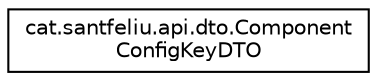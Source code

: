 digraph "Graphical Class Hierarchy"
{
 // LATEX_PDF_SIZE
  edge [fontname="Helvetica",fontsize="10",labelfontname="Helvetica",labelfontsize="10"];
  node [fontname="Helvetica",fontsize="10",shape=record];
  rankdir="LR";
  Node0 [label="cat.santfeliu.api.dto.Component\lConfigKeyDTO",height=0.2,width=0.4,color="black", fillcolor="white", style="filled",URL="$classcat_1_1santfeliu_1_1api_1_1dto_1_1_component_config_key_d_t_o.html",tooltip=" "];
}
